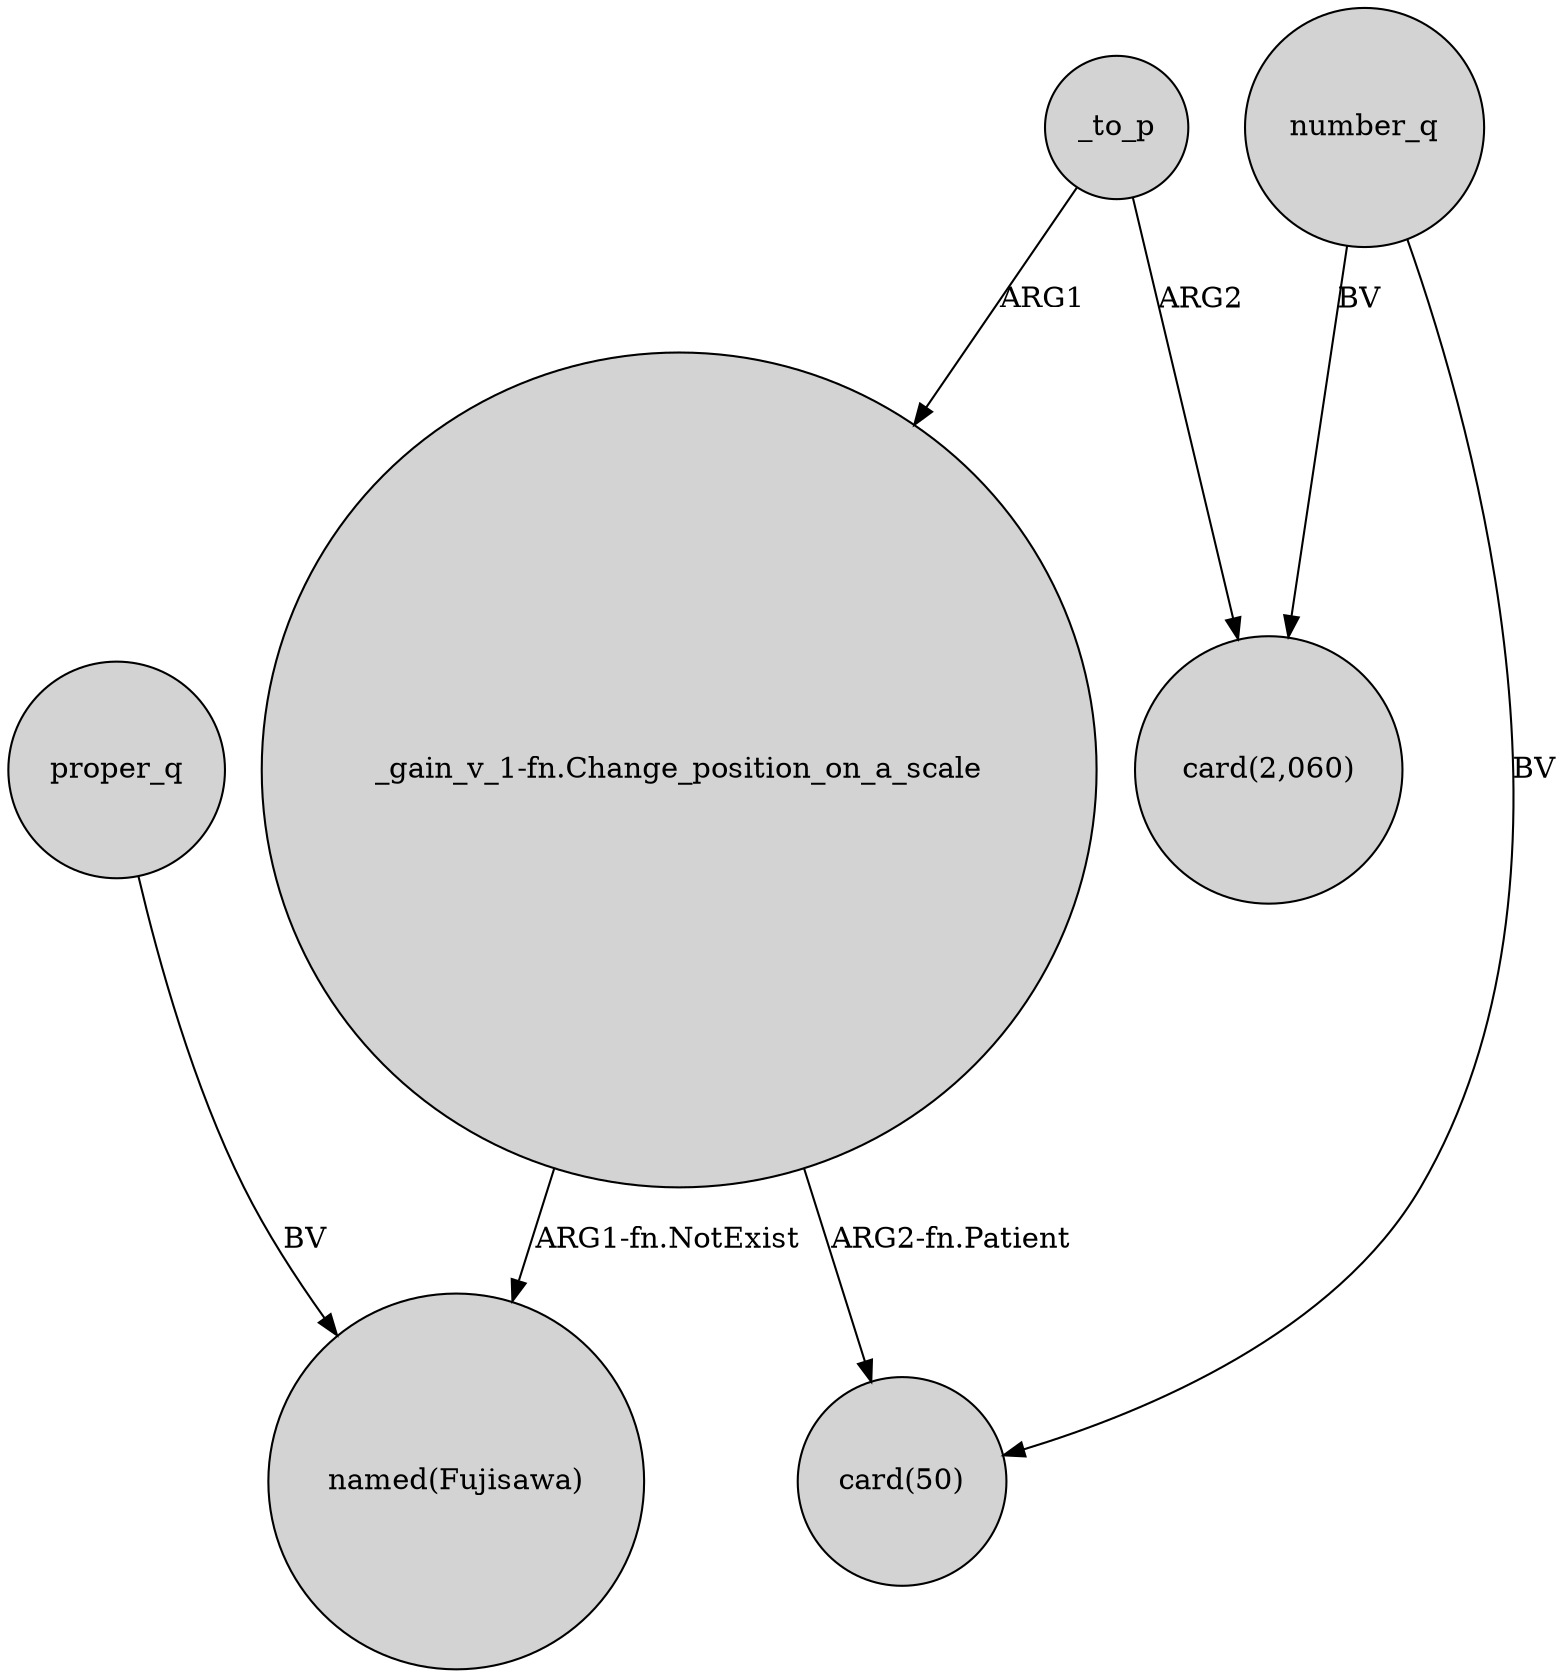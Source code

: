 digraph {
	node [shape=circle style=filled]
	_to_p -> "_gain_v_1-fn.Change_position_on_a_scale" [label=ARG1]
	proper_q -> "named(Fujisawa)" [label=BV]
	number_q -> "card(2,060)" [label=BV]
	"_gain_v_1-fn.Change_position_on_a_scale" -> "card(50)" [label="ARG2-fn.Patient"]
	number_q -> "card(50)" [label=BV]
	"_gain_v_1-fn.Change_position_on_a_scale" -> "named(Fujisawa)" [label="ARG1-fn.NotExist"]
	_to_p -> "card(2,060)" [label=ARG2]
}
